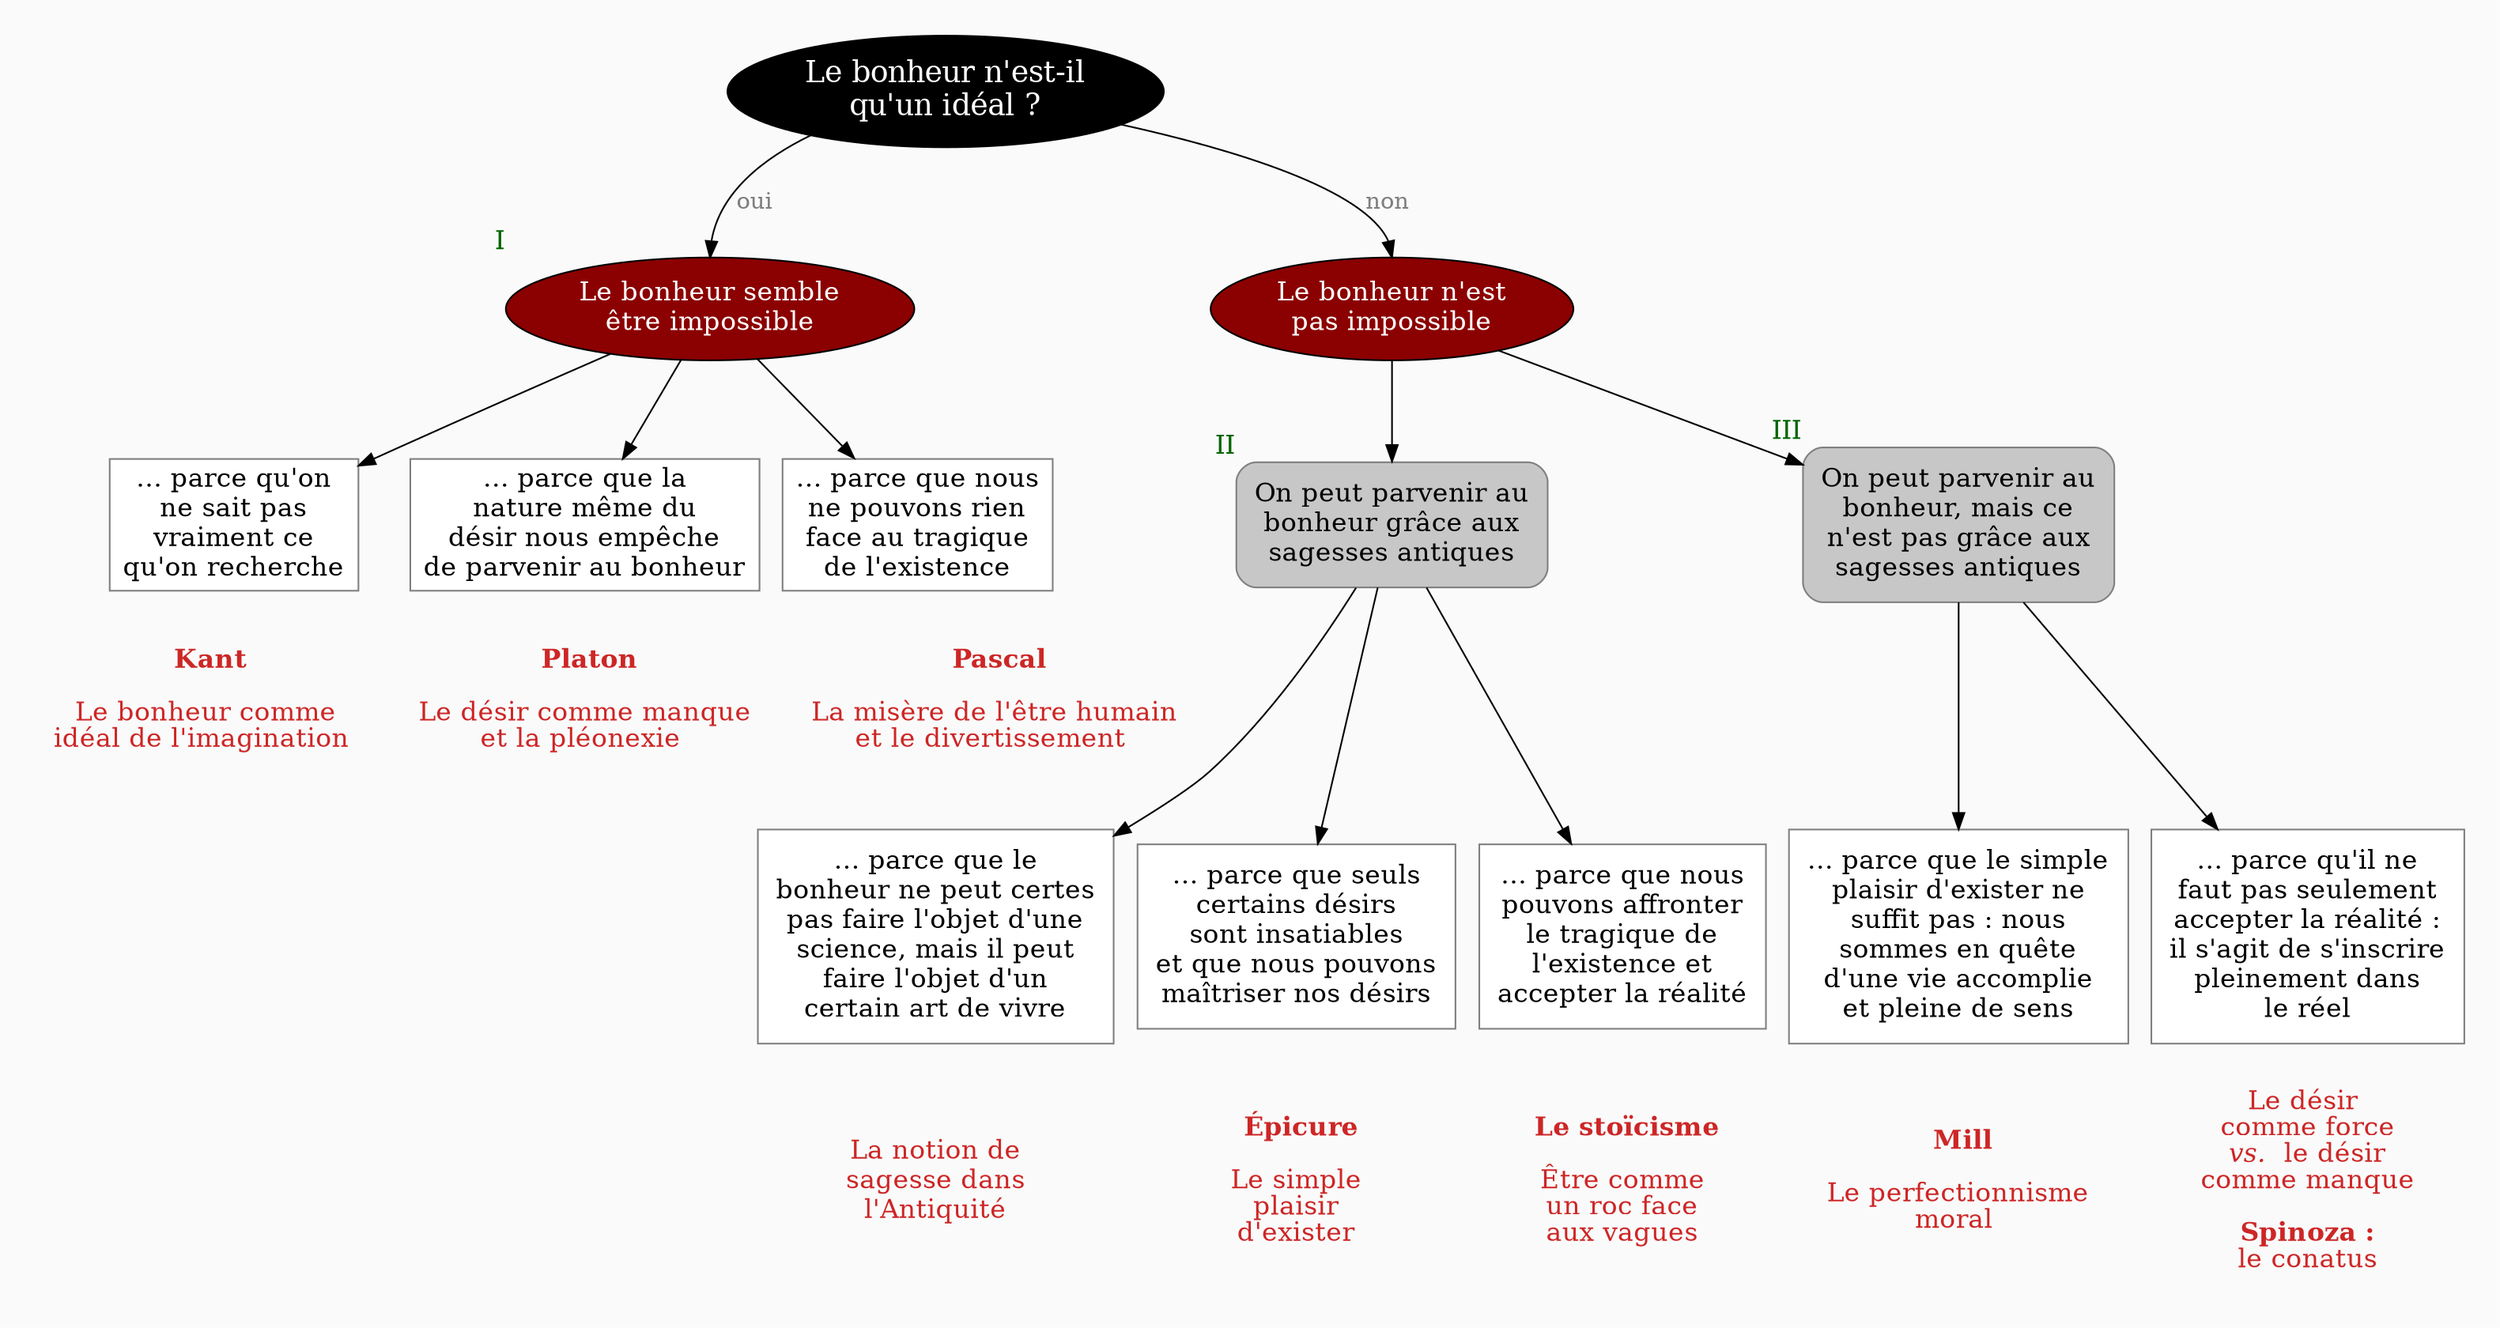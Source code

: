 digraph G {
// Template : diagram
// Usage : plan du cours sur le bonheur et le désir

//rankdir=LR
splines=true
//splines=curved
bgcolor=grey98
pad=0.3
style=filled
edge[minlen=3]
ranksep=0.1
nodesep=0.2 // valeur à changer ?

// NIVEAU 1
node[style=filled; fillcolor=12 ; fontcolor=white ; fontsize=18]
// a1[label=""]
a1[label="Le bonheur n'est-il
qu'un idéal ?"]



// NIVEAU 2
node[style=filled;fillcolor=red4;fontcolor=white; fontsize=16]
// b1[label=""]
a1->b1[headport=n;label="oui";fontcolor=grey50]
a1->b2[headport=n;label="non";fontcolor=grey50]
b1[label="Le bonheur semble
être impossible";xlabel=<<FONT color="darkgreen">I</FONT>>]    
b2[label="Le bonheur n'est
pas impossible"]


// NIVEAU 3 (sans intermédiaire)
node [shape=box; style=filled;fillcolor=white;fontcolor=black;color=grey50]
// c1[label=""]
b1->c1
c1[label="… parce qu'on
ne sait pas
vraiment ce
qu'on recherche"]
b1->c2
c2[label="… parce que la
nature même du
désir nous empêche
de parvenir au bonheur"]
b1->c3
c3[label="… parce que nous
ne pouvons rien
face au tragique
de l'existence"]



// INTERMEDIAIRE AVANT NIVEAU 3
node[style="filled,rounded";fillcolor=grey78;shape=box;margin=0.15]
// [arrowhead=none]
// bc1[label=""]

b2->{
bc1[label="On peut parvenir au
bonheur grâce aux
sagesses antiques";xlabel=<<FONT color="darkgreen">II</FONT>>]
bc2[label="On peut parvenir au
bonheur, mais ce
n'est pas grâce aux
sagesses antiques";xlabel=<<FONT color="darkgreen">III</FONT>>]
}

// NIVEAU 3 (avec intermédiaire)
node[style="filled";fillcolor=white;shape=box;color=grey50]
// c1[label=""]

bc1->{c4,c5,c6}
c4[label="… parce que le
bonheur ne peut certes
pas faire l'objet d'une
science, mais il peut
faire l'objet d'un
certain art de vivre"]
c5[label="… parce que seuls
certains désirs
sont insatiables
et que nous pouvons
maîtriser nos désirs"]
c6[label="… parce que nous
pouvons affronter
le tragique de
l'existence et
accepter la réalité"]

bc2->{c7,c8}
c7[label="… parce que le simple
plaisir d'exister ne
suffit pas : nous
sommes en quête
d'une vie accomplie
et pleine de sens"]
c8[label="… parce qu'il ne
faut pas seulement
accepter la réalité :
il s'agit de s'inscrire
pleinement dans
le réel"]



{rank=same;c3->bc1[style=invis;minlen=4]}

// NIVEAU 4
node[style="filled, rounded";fillcolor=white;shape=box;color=grey50]
// d1[label=""]


// ETIQUETTES EN ROUGE
node[shape=plaintext;fontcolor=firebrick3;fillcolor=grey98]
// e1[label=< <B>= Titre</B><BR /><BR />Contenu<BR /> >]
// e1[label=""]
// ->e1[minlen=1;style=invis]

e1[label=< <B>Kant</B><BR /><BR />Le bonheur comme<BR />idéal de l'imagination >]
c1->e1[minlen=1;style=invis]

c2->e2[minlen=1;style=invis]
e2[label=< <B>Platon</B><BR /><BR />Le désir comme manque<BR />et la pléonexie >]

c3->e3[minlen=1;style=invis]
e3[label=< <B>Pascal</B><BR /><BR />La misère de l'être humain<BR />et le divertissement >]

c4->e4[minlen=1;style=invis]
e4[label="La notion de
sagesse dans
l'Antiquité"]

c5->e5[minlen=1;style=invis]
e5[label=< <B>Épicure</B><BR /><BR />Le simple<br/> plaisir <BR />d'exister>]

c6->e6[minlen=1;style=invis]
e6[label=< <B>Le stoïcisme</B><BR /><BR />Être comme<br/>un roc face<br/>aux vagues>]


c7->e7[minlen=1;style=invis]
e7[label=< <B>Mill</B><BR /><BR />Le perfectionnisme<br/>moral >]

c8->e8[minlen=1;style=invis]
e8[label=<Le désir <br/>comme force<br/><i>vs.</i>  le désir<br/>comme manque<br/>
<br/><b>Spinoza :</b><br/>le conatus>]
// Remarques
node[color=blue;shape=box;style=filled;margin=0.07;fontcolor=black;fontsize=13]
edge[color=blue;arrowhead="none";xlabel="";style=dashed]
// r1[label=""]
// {rank=same;->r1}
// {rank=same;r1->[dir=back]}


}
